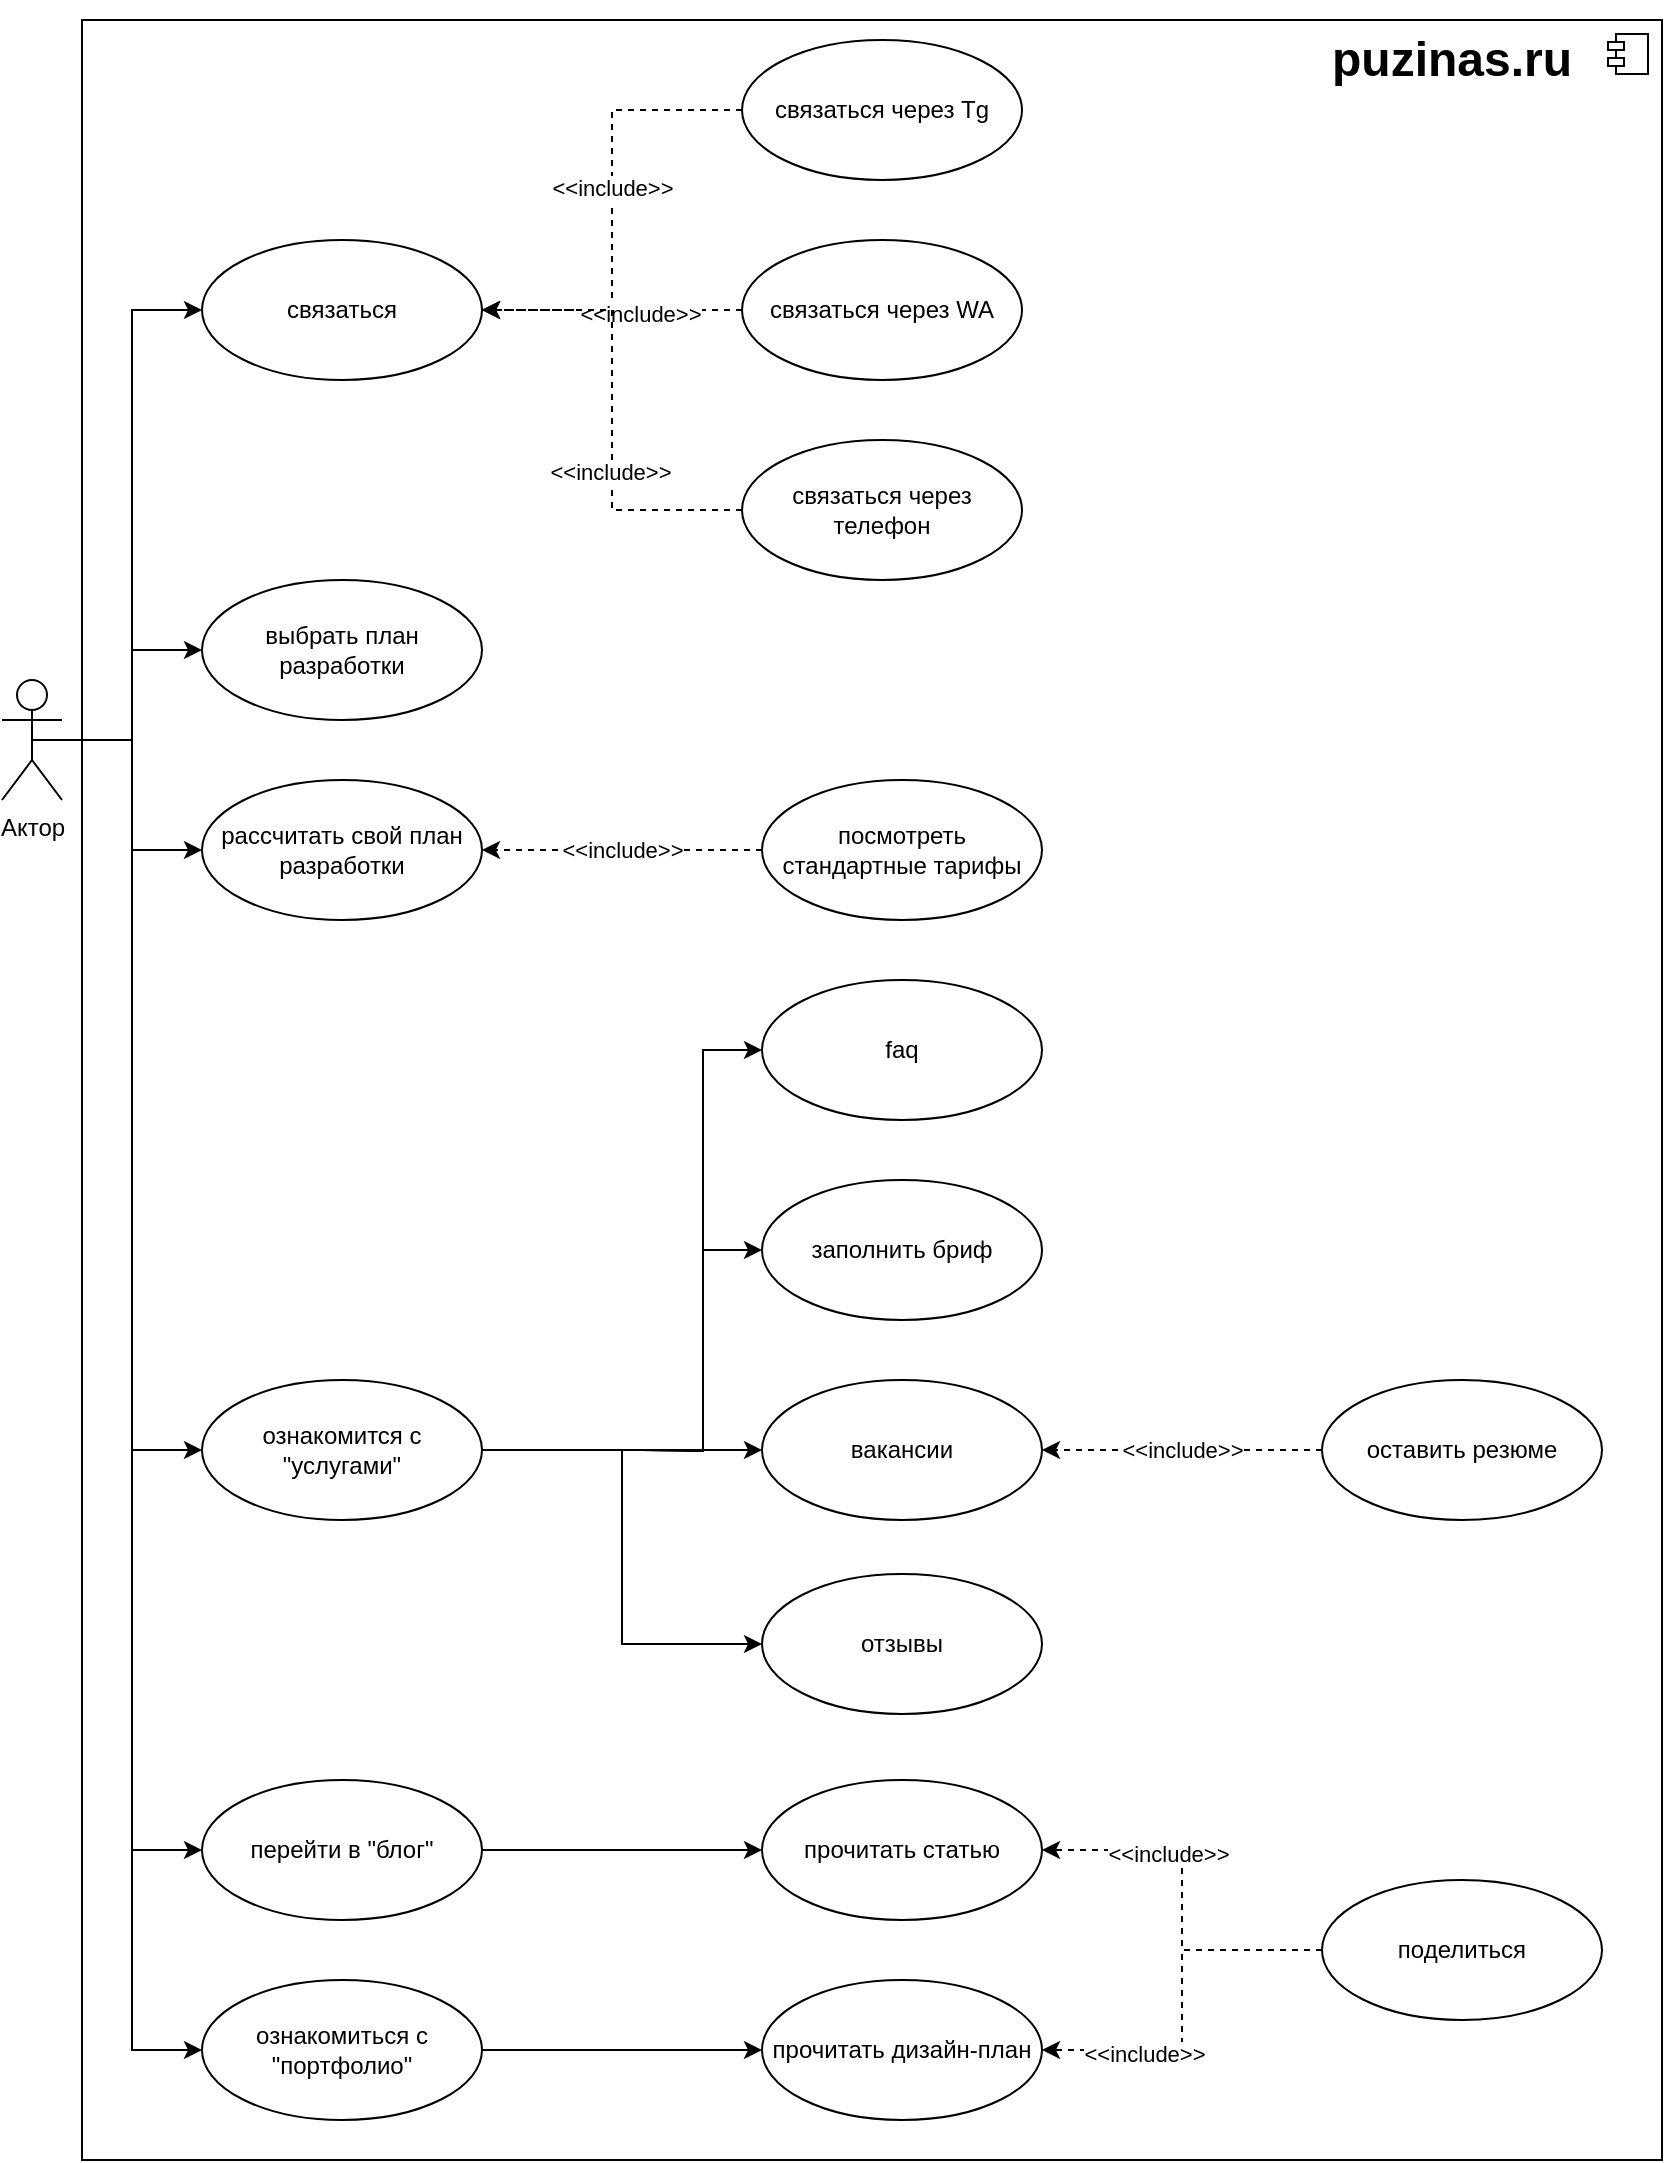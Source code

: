 <mxfile>
    <diagram id="os7ZW0WXqZATfGbJ0YEt" name="Страница 1">
        <mxGraphModel dx="1497" dy="1960" grid="1" gridSize="10" guides="1" tooltips="1" connect="1" arrows="1" fold="1" page="1" pageScale="1" pageWidth="1169" pageHeight="827" math="0" shadow="0">
            <root>
                <mxCell id="0"/>
                <mxCell id="1" parent="0"/>
                <mxCell id="88" value="" style="html=1;dropTarget=0;" vertex="1" parent="1">
                    <mxGeometry x="80" y="-10" width="790" height="1070" as="geometry"/>
                </mxCell>
                <mxCell id="89" value="" style="shape=module;jettyWidth=8;jettyHeight=4;" vertex="1" parent="88">
                    <mxGeometry x="1" width="20" height="20" relative="1" as="geometry">
                        <mxPoint x="-27" y="7" as="offset"/>
                    </mxGeometry>
                </mxCell>
                <mxCell id="22" style="edgeStyle=orthogonalEdgeStyle;rounded=0;orthogonalLoop=1;jettySize=auto;html=1;exitX=0.5;exitY=0.5;exitDx=0;exitDy=0;exitPerimeter=0;entryX=0;entryY=0.5;entryDx=0;entryDy=0;" parent="1" source="2" target="5" edge="1">
                    <mxGeometry relative="1" as="geometry"/>
                </mxCell>
                <mxCell id="23" style="edgeStyle=orthogonalEdgeStyle;rounded=0;orthogonalLoop=1;jettySize=auto;html=1;exitX=0.5;exitY=0.5;exitDx=0;exitDy=0;exitPerimeter=0;entryX=0;entryY=0.5;entryDx=0;entryDy=0;" parent="1" source="2" target="6" edge="1">
                    <mxGeometry relative="1" as="geometry"/>
                </mxCell>
                <mxCell id="24" style="edgeStyle=orthogonalEdgeStyle;rounded=0;orthogonalLoop=1;jettySize=auto;html=1;exitX=0.5;exitY=0.5;exitDx=0;exitDy=0;exitPerimeter=0;entryX=0;entryY=0.5;entryDx=0;entryDy=0;" parent="1" source="2" target="8" edge="1">
                    <mxGeometry relative="1" as="geometry"/>
                </mxCell>
                <mxCell id="25" style="edgeStyle=orthogonalEdgeStyle;rounded=0;orthogonalLoop=1;jettySize=auto;html=1;exitX=0.5;exitY=0.5;exitDx=0;exitDy=0;exitPerimeter=0;entryX=0;entryY=0.5;entryDx=0;entryDy=0;" parent="1" source="2" target="9" edge="1">
                    <mxGeometry relative="1" as="geometry"/>
                </mxCell>
                <mxCell id="26" style="edgeStyle=orthogonalEdgeStyle;rounded=0;orthogonalLoop=1;jettySize=auto;html=1;exitX=0.5;exitY=0.5;exitDx=0;exitDy=0;exitPerimeter=0;entryX=0;entryY=0.5;entryDx=0;entryDy=0;" parent="1" source="2" target="10" edge="1">
                    <mxGeometry relative="1" as="geometry"/>
                </mxCell>
                <mxCell id="27" style="edgeStyle=orthogonalEdgeStyle;rounded=0;orthogonalLoop=1;jettySize=auto;html=1;exitX=0.5;exitY=0.5;exitDx=0;exitDy=0;exitPerimeter=0;entryX=0;entryY=0.5;entryDx=0;entryDy=0;" parent="1" source="2" target="13" edge="1">
                    <mxGeometry relative="1" as="geometry"/>
                </mxCell>
                <mxCell id="2" value="Актор" style="shape=umlActor;verticalLabelPosition=bottom;verticalAlign=top;html=1;" parent="1" vertex="1">
                    <mxGeometry x="40" y="320" width="30" height="60" as="geometry"/>
                </mxCell>
                <mxCell id="75" style="edgeStyle=orthogonalEdgeStyle;rounded=0;orthogonalLoop=1;jettySize=auto;html=1;exitX=0;exitY=0.5;exitDx=0;exitDy=0;entryX=1;entryY=0.5;entryDx=0;entryDy=0;dashed=1;" parent="1" source="3" target="8" edge="1">
                    <mxGeometry relative="1" as="geometry">
                        <mxPoint x="350.0" y="135" as="targetPoint"/>
                    </mxGeometry>
                </mxCell>
                <mxCell id="76" value="&amp;lt;&amp;lt;include&amp;gt;&amp;gt;" style="edgeLabel;html=1;align=center;verticalAlign=middle;resizable=0;points=[];" parent="75" vertex="1" connectable="0">
                    <mxGeometry x="-0.097" relative="1" as="geometry">
                        <mxPoint as="offset"/>
                    </mxGeometry>
                </mxCell>
                <mxCell id="3" value="связаться через Tg" style="ellipse;whiteSpace=wrap;html=1;" parent="1" vertex="1">
                    <mxGeometry x="410" width="140" height="70" as="geometry"/>
                </mxCell>
                <mxCell id="77" style="edgeStyle=orthogonalEdgeStyle;rounded=0;orthogonalLoop=1;jettySize=auto;html=1;exitX=0;exitY=0.5;exitDx=0;exitDy=0;entryX=1;entryY=0.5;entryDx=0;entryDy=0;dashed=1;" parent="1" source="4" target="8" edge="1">
                    <mxGeometry relative="1" as="geometry">
                        <mxPoint x="350.0" y="135" as="targetPoint"/>
                    </mxGeometry>
                </mxCell>
                <mxCell id="78" value="&amp;lt;&amp;lt;include&amp;gt;&amp;gt;" style="edgeLabel;html=1;align=center;verticalAlign=middle;resizable=0;points=[];" parent="77" vertex="1" connectable="0">
                    <mxGeometry x="-0.205" y="2" relative="1" as="geometry">
                        <mxPoint as="offset"/>
                    </mxGeometry>
                </mxCell>
                <mxCell id="4" value="связаться через WA" style="ellipse;whiteSpace=wrap;html=1;" parent="1" vertex="1">
                    <mxGeometry x="410" y="100" width="140" height="70" as="geometry"/>
                </mxCell>
                <mxCell id="5" value="выбрать план разработки" style="ellipse;whiteSpace=wrap;html=1;" parent="1" vertex="1">
                    <mxGeometry x="140" y="270" width="140" height="70" as="geometry"/>
                </mxCell>
                <mxCell id="6" value="рассчитать свой план разработки" style="ellipse;whiteSpace=wrap;html=1;" parent="1" vertex="1">
                    <mxGeometry x="140" y="370" width="140" height="70" as="geometry"/>
                </mxCell>
                <mxCell id="79" style="edgeStyle=orthogonalEdgeStyle;rounded=0;orthogonalLoop=1;jettySize=auto;html=1;exitX=0;exitY=0.5;exitDx=0;exitDy=0;dashed=1;entryX=1;entryY=0.5;entryDx=0;entryDy=0;" parent="1" source="7" target="8" edge="1">
                    <mxGeometry relative="1" as="geometry">
                        <mxPoint x="300" y="200" as="targetPoint"/>
                    </mxGeometry>
                </mxCell>
                <mxCell id="80" value="&amp;lt;&amp;lt;include&amp;gt;&amp;gt;" style="edgeLabel;html=1;align=center;verticalAlign=middle;resizable=0;points=[];" parent="79" vertex="1" connectable="0">
                    <mxGeometry x="-0.268" y="1" relative="1" as="geometry">
                        <mxPoint as="offset"/>
                    </mxGeometry>
                </mxCell>
                <mxCell id="7" value="связаться через телефон" style="ellipse;whiteSpace=wrap;html=1;" parent="1" vertex="1">
                    <mxGeometry x="410" y="200" width="140" height="70" as="geometry"/>
                </mxCell>
                <mxCell id="8" value="связаться" style="ellipse;whiteSpace=wrap;html=1;" parent="1" vertex="1">
                    <mxGeometry x="140" y="100" width="140" height="70" as="geometry"/>
                </mxCell>
                <mxCell id="32" style="edgeStyle=orthogonalEdgeStyle;rounded=0;orthogonalLoop=1;jettySize=auto;html=1;exitX=1;exitY=0.5;exitDx=0;exitDy=0;entryX=0;entryY=0.5;entryDx=0;entryDy=0;" parent="1" target="20" edge="1">
                    <mxGeometry relative="1" as="geometry">
                        <mxPoint x="360" y="705.0" as="sourcePoint"/>
                    </mxGeometry>
                </mxCell>
                <mxCell id="33" style="edgeStyle=orthogonalEdgeStyle;rounded=0;orthogonalLoop=1;jettySize=auto;html=1;exitX=1;exitY=0.5;exitDx=0;exitDy=0;entryX=0;entryY=0.5;entryDx=0;entryDy=0;" parent="1" target="18" edge="1">
                    <mxGeometry relative="1" as="geometry">
                        <mxPoint x="360" y="705.0" as="sourcePoint"/>
                    </mxGeometry>
                </mxCell>
                <mxCell id="34" style="edgeStyle=orthogonalEdgeStyle;rounded=0;orthogonalLoop=1;jettySize=auto;html=1;exitX=1;exitY=0.5;exitDx=0;exitDy=0;entryX=0;entryY=0.5;entryDx=0;entryDy=0;" parent="1" source="9" target="16" edge="1">
                    <mxGeometry relative="1" as="geometry">
                        <mxPoint x="360" y="705.0" as="sourcePoint"/>
                    </mxGeometry>
                </mxCell>
                <mxCell id="35" style="edgeStyle=orthogonalEdgeStyle;rounded=0;orthogonalLoop=1;jettySize=auto;html=1;exitX=1;exitY=0.5;exitDx=0;exitDy=0;entryX=0;entryY=0.5;entryDx=0;entryDy=0;" parent="1" source="9" target="15" edge="1">
                    <mxGeometry relative="1" as="geometry">
                        <mxPoint x="360" y="705.0" as="sourcePoint"/>
                    </mxGeometry>
                </mxCell>
                <mxCell id="9" value="ознакомится с &quot;услугами&quot;" style="ellipse;whiteSpace=wrap;html=1;" parent="1" vertex="1">
                    <mxGeometry x="140" y="670" width="140" height="70" as="geometry"/>
                </mxCell>
                <mxCell id="37" style="edgeStyle=orthogonalEdgeStyle;rounded=0;orthogonalLoop=1;jettySize=auto;html=1;exitX=1;exitY=0.5;exitDx=0;exitDy=0;entryX=0;entryY=0.5;entryDx=0;entryDy=0;" parent="1" source="10" target="11" edge="1">
                    <mxGeometry relative="1" as="geometry"/>
                </mxCell>
                <mxCell id="10" value="перейти в &quot;блог&quot;" style="ellipse;whiteSpace=wrap;html=1;" parent="1" vertex="1">
                    <mxGeometry x="140" y="870" width="140" height="70" as="geometry"/>
                </mxCell>
                <mxCell id="11" value="прочитать статью" style="ellipse;whiteSpace=wrap;html=1;" parent="1" vertex="1">
                    <mxGeometry x="420" y="870" width="140" height="70" as="geometry"/>
                </mxCell>
                <mxCell id="83" style="edgeStyle=orthogonalEdgeStyle;rounded=0;orthogonalLoop=1;jettySize=auto;html=1;exitX=0;exitY=0.5;exitDx=0;exitDy=0;entryX=1;entryY=0.5;entryDx=0;entryDy=0;dashed=1;" parent="1" source="12" target="11" edge="1">
                    <mxGeometry relative="1" as="geometry"/>
                </mxCell>
                <mxCell id="86" value="&amp;lt;&amp;lt;include&amp;gt;&amp;gt;" style="edgeLabel;html=1;align=center;verticalAlign=middle;resizable=0;points=[];" parent="83" vertex="1" connectable="0">
                    <mxGeometry x="0.339" y="2" relative="1" as="geometry">
                        <mxPoint as="offset"/>
                    </mxGeometry>
                </mxCell>
                <mxCell id="84" style="edgeStyle=orthogonalEdgeStyle;rounded=0;orthogonalLoop=1;jettySize=auto;html=1;exitX=0;exitY=0.5;exitDx=0;exitDy=0;entryX=1;entryY=0.5;entryDx=0;entryDy=0;dashed=1;" parent="1" source="12" target="14" edge="1">
                    <mxGeometry relative="1" as="geometry"/>
                </mxCell>
                <mxCell id="85" value="&amp;lt;&amp;lt;include&amp;gt;&amp;gt;" style="edgeLabel;html=1;align=center;verticalAlign=middle;resizable=0;points=[];" parent="84" vertex="1" connectable="0">
                    <mxGeometry x="0.463" y="2" relative="1" as="geometry">
                        <mxPoint as="offset"/>
                    </mxGeometry>
                </mxCell>
                <mxCell id="12" value="поделиться" style="ellipse;whiteSpace=wrap;html=1;" parent="1" vertex="1">
                    <mxGeometry x="700" y="920" width="140" height="70" as="geometry"/>
                </mxCell>
                <mxCell id="38" style="edgeStyle=orthogonalEdgeStyle;rounded=0;orthogonalLoop=1;jettySize=auto;html=1;exitX=1;exitY=0.5;exitDx=0;exitDy=0;entryX=0;entryY=0.5;entryDx=0;entryDy=0;" parent="1" source="13" target="14" edge="1">
                    <mxGeometry relative="1" as="geometry"/>
                </mxCell>
                <mxCell id="13" value="ознакомиться с &quot;портфолио&quot;" style="ellipse;whiteSpace=wrap;html=1;" parent="1" vertex="1">
                    <mxGeometry x="140" y="970" width="140" height="70" as="geometry"/>
                </mxCell>
                <mxCell id="14" value="прочитать дизайн-план" style="ellipse;whiteSpace=wrap;html=1;" parent="1" vertex="1">
                    <mxGeometry x="420" y="970" width="140" height="70" as="geometry"/>
                </mxCell>
                <mxCell id="15" value="отзывы" style="ellipse;whiteSpace=wrap;html=1;" parent="1" vertex="1">
                    <mxGeometry x="420" y="767" width="140" height="70" as="geometry"/>
                </mxCell>
                <mxCell id="16" value="вакансии" style="ellipse;whiteSpace=wrap;html=1;" parent="1" vertex="1">
                    <mxGeometry x="420" y="670" width="140" height="70" as="geometry"/>
                </mxCell>
                <mxCell id="82" value="&amp;lt;&amp;lt;include&amp;gt;&amp;gt;" style="edgeStyle=orthogonalEdgeStyle;rounded=0;orthogonalLoop=1;jettySize=auto;html=1;exitX=0;exitY=0.5;exitDx=0;exitDy=0;entryX=1;entryY=0.5;entryDx=0;entryDy=0;dashed=1;" parent="1" source="17" target="16" edge="1">
                    <mxGeometry relative="1" as="geometry"/>
                </mxCell>
                <mxCell id="17" value="оставить резюме" style="ellipse;whiteSpace=wrap;html=1;" parent="1" vertex="1">
                    <mxGeometry x="700" y="670" width="140" height="70" as="geometry"/>
                </mxCell>
                <mxCell id="18" value="заполнить бриф" style="ellipse;whiteSpace=wrap;html=1;" parent="1" vertex="1">
                    <mxGeometry x="420" y="570" width="140" height="70" as="geometry"/>
                </mxCell>
                <mxCell id="20" value="faq" style="ellipse;whiteSpace=wrap;html=1;" parent="1" vertex="1">
                    <mxGeometry x="420" y="470" width="140" height="70" as="geometry"/>
                </mxCell>
                <mxCell id="81" value="&amp;lt;&amp;lt;include&amp;gt;&amp;gt;" style="edgeStyle=orthogonalEdgeStyle;rounded=0;orthogonalLoop=1;jettySize=auto;html=1;exitX=0;exitY=0.5;exitDx=0;exitDy=0;entryX=1;entryY=0.5;entryDx=0;entryDy=0;dashed=1;" parent="1" source="21" target="6" edge="1">
                    <mxGeometry relative="1" as="geometry"/>
                </mxCell>
                <mxCell id="21" value="посмотреть стандартные тарифы" style="ellipse;whiteSpace=wrap;html=1;" parent="1" vertex="1">
                    <mxGeometry x="420" y="370" width="140" height="70" as="geometry"/>
                </mxCell>
                <mxCell id="90" value="&lt;h1&gt;puzinas.ru&lt;/h1&gt;" style="text;html=1;strokeColor=none;fillColor=none;spacing=5;spacingTop=-20;whiteSpace=wrap;overflow=hidden;rounded=0;" vertex="1" parent="1">
                    <mxGeometry x="700" y="-10" width="140" height="40" as="geometry"/>
                </mxCell>
            </root>
        </mxGraphModel>
    </diagram>
</mxfile>